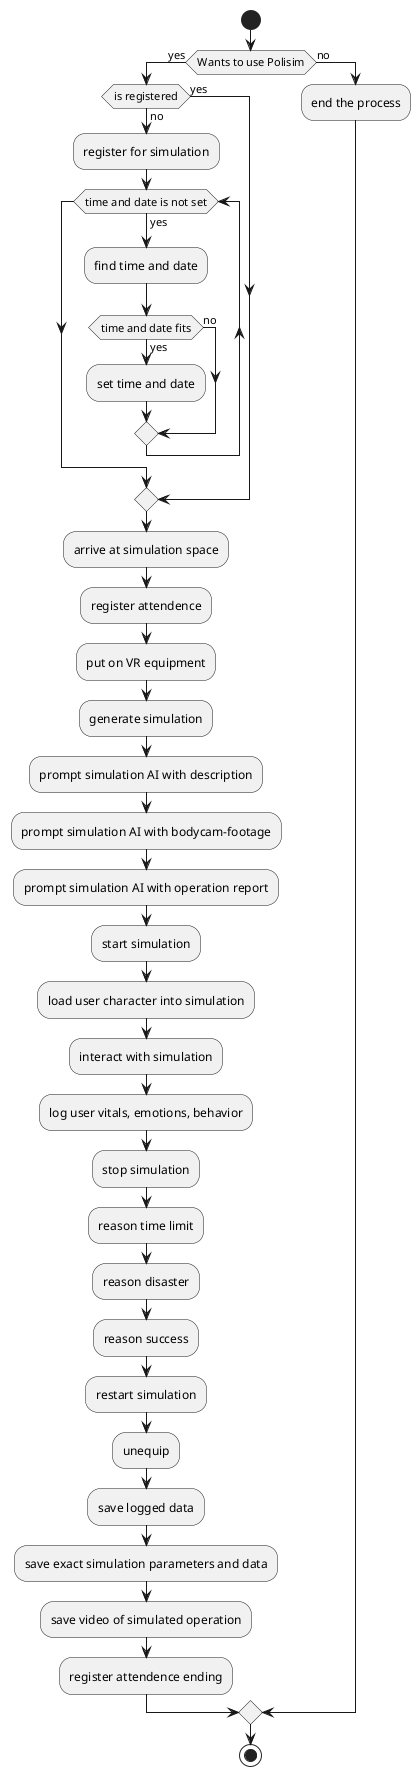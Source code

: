 @startuml
start
if (Wants to use Polisim) then (yes)

    'registration process
    if (is registered) then (yes)
    else (no)
        :register for simulation;
        while (time and date is not set) is (yes)
        :find time and date;
        if (time and date fits) then (yes)
            :set time and date;
        else (no)
        endif
        endwhile
    endif

    'simulation preperation
    :arrive at simulation space;
	:register attendence;
	:put on VR equipment;
	:generate simulation;
	:prompt simulation AI with description;
	:prompt simulation AI with bodycam-footage;
	:prompt simulation AI with operation report;
	:start simulation;

    'run simulation
    :load user character into simulation;
	:interact with simulation;
	:log user vitals, emotions, behavior;
	:stop simulation;
	:reason time limit;
	:reason disaster;
	:reason success;
	:restart simulation;
    
    'simulation ending
    :unequip;
	:save logged data;
	:save exact simulation parameters and data;
	:save video of simulated operation;
	:register attendence ending;

else (no)
  :end the process;
endif
stop
@enduml